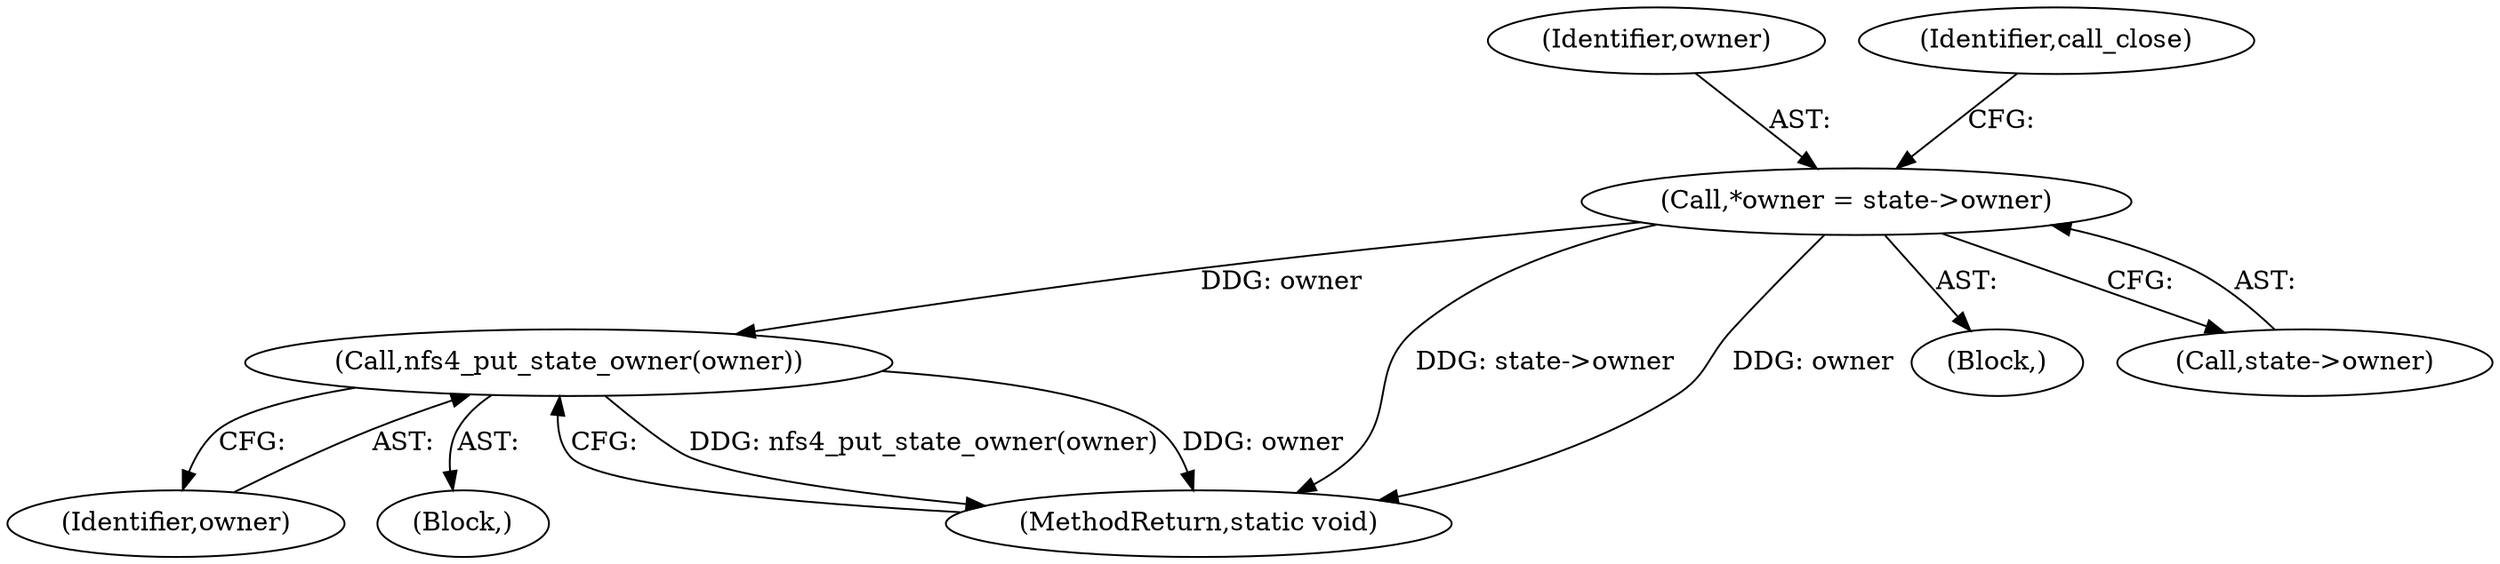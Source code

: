 digraph "0_linux_dc0b027dfadfcb8a5504f7d8052754bf8d501ab9_26@pointer" {
"1000108" [label="(Call,*owner = state->owner)"];
"1000240" [label="(Call,nfs4_put_state_owner(owner))"];
"1000109" [label="(Identifier,owner)"];
"1000115" [label="(Identifier,call_close)"];
"1000247" [label="(MethodReturn,static void)"];
"1000241" [label="(Identifier,owner)"];
"1000106" [label="(Block,)"];
"1000110" [label="(Call,state->owner)"];
"1000240" [label="(Call,nfs4_put_state_owner(owner))"];
"1000237" [label="(Block,)"];
"1000108" [label="(Call,*owner = state->owner)"];
"1000108" -> "1000106"  [label="AST: "];
"1000108" -> "1000110"  [label="CFG: "];
"1000109" -> "1000108"  [label="AST: "];
"1000110" -> "1000108"  [label="AST: "];
"1000115" -> "1000108"  [label="CFG: "];
"1000108" -> "1000247"  [label="DDG: state->owner"];
"1000108" -> "1000247"  [label="DDG: owner"];
"1000108" -> "1000240"  [label="DDG: owner"];
"1000240" -> "1000237"  [label="AST: "];
"1000240" -> "1000241"  [label="CFG: "];
"1000241" -> "1000240"  [label="AST: "];
"1000247" -> "1000240"  [label="CFG: "];
"1000240" -> "1000247"  [label="DDG: nfs4_put_state_owner(owner)"];
"1000240" -> "1000247"  [label="DDG: owner"];
}
